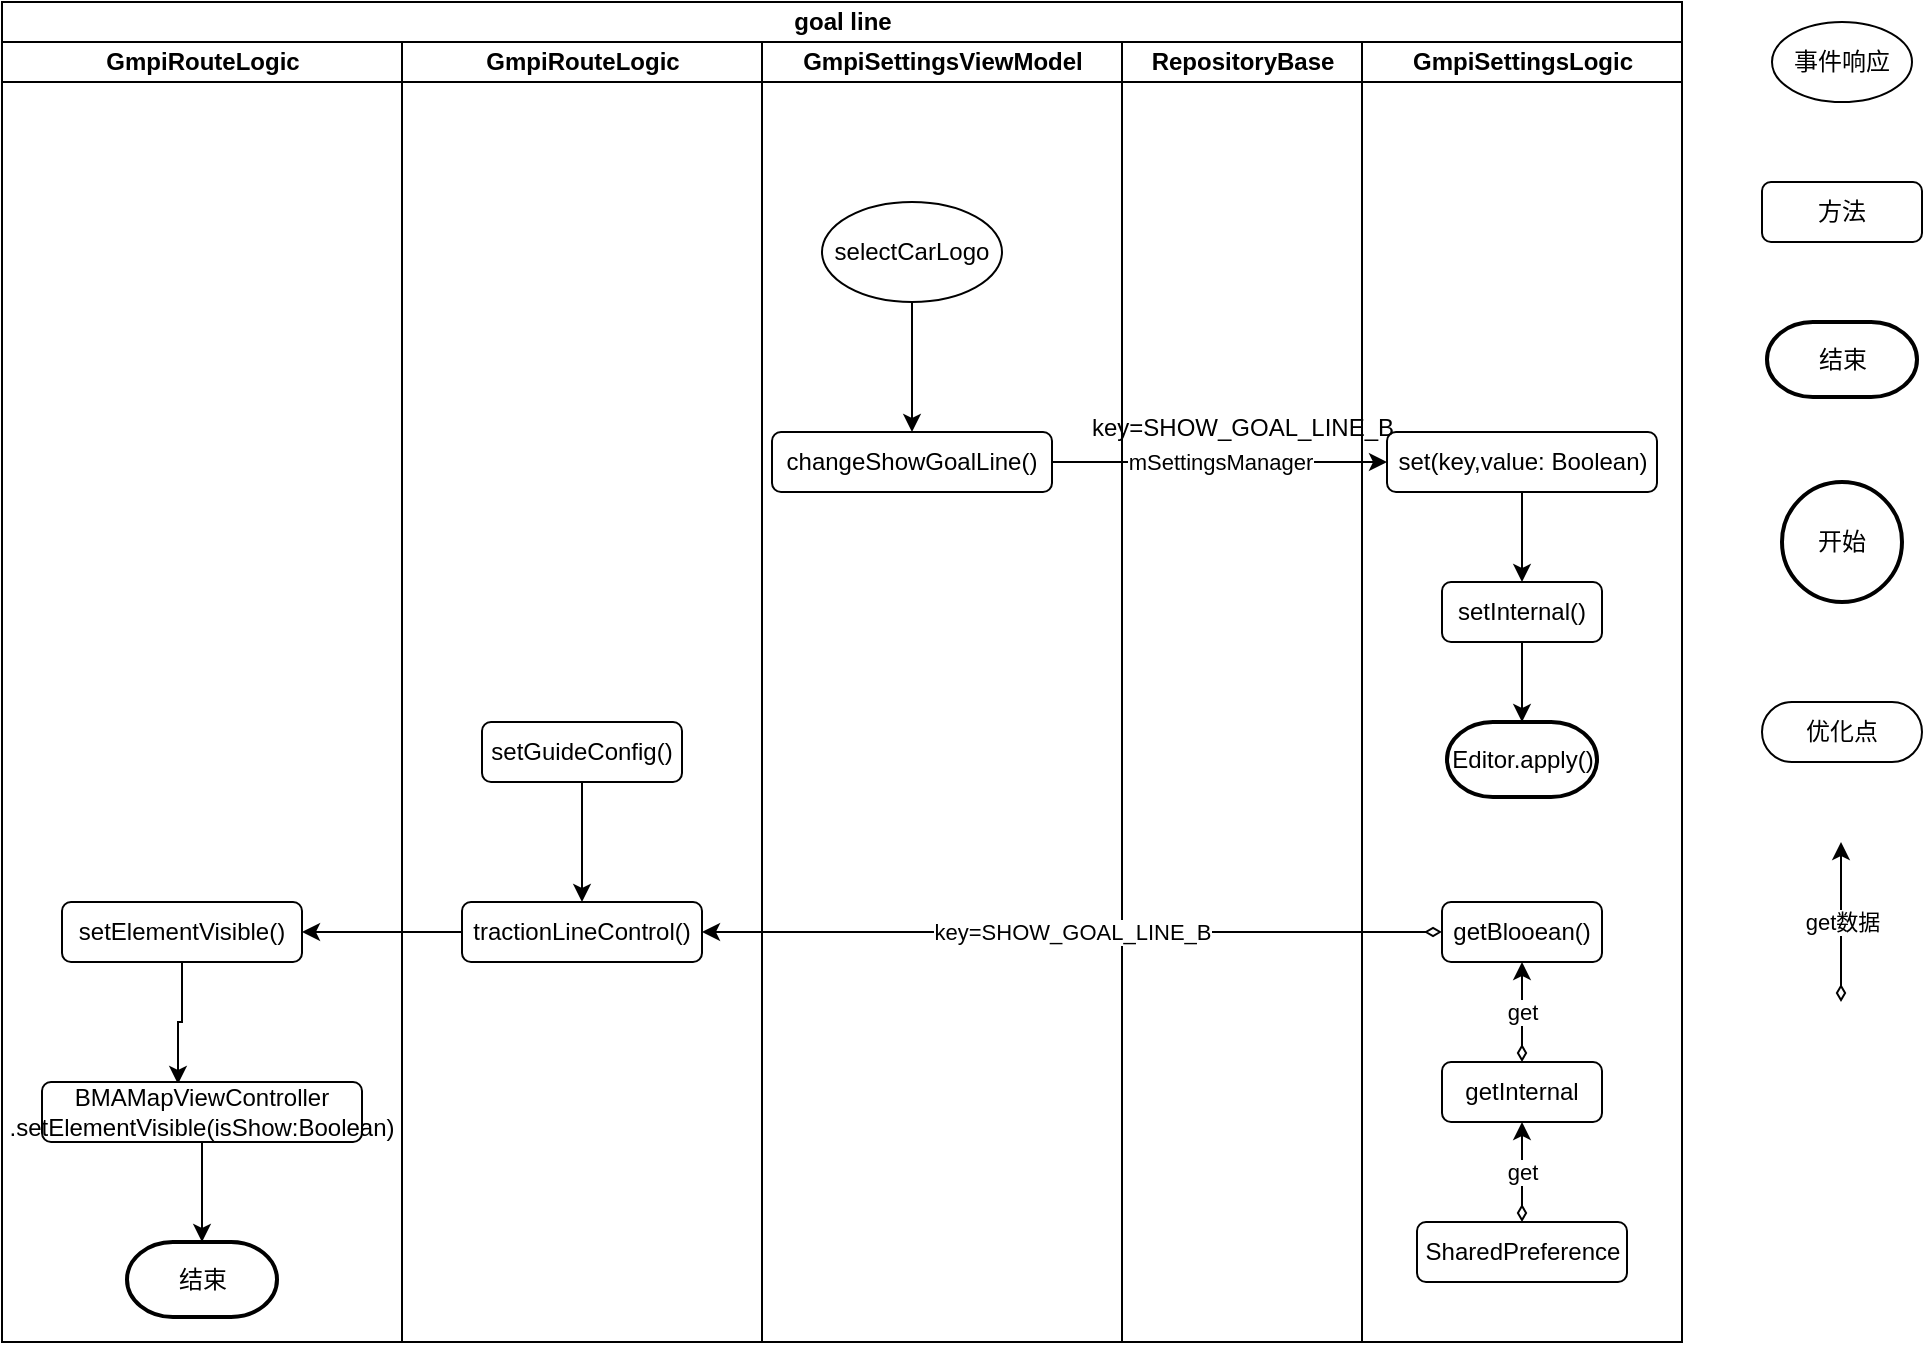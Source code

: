 <mxfile version="21.3.8" type="github">
  <diagram id="prtHgNgQTEPvFCAcTncT" name="Page-1">
    <mxGraphModel dx="2189" dy="714" grid="1" gridSize="10" guides="1" tooltips="1" connect="1" arrows="1" fold="1" page="1" pageScale="1" pageWidth="827" pageHeight="1169" math="0" shadow="0">
      <root>
        <mxCell id="0" />
        <mxCell id="1" parent="0" />
        <mxCell id="btzK56h7zo-hdEUM9YkZ-1" value="goal line" style="swimlane;childLayout=stackLayout;resizeParent=1;resizeParentMax=0;startSize=20;html=1;" parent="1" vertex="1">
          <mxGeometry x="-170" y="70" width="840" height="670" as="geometry" />
        </mxCell>
        <mxCell id="ZpwmRYWlt-7ZL1wl3ll--3" value="GmpiRouteLogic" style="swimlane;startSize=20;html=1;" vertex="1" parent="btzK56h7zo-hdEUM9YkZ-1">
          <mxGeometry y="20" width="200" height="650" as="geometry" />
        </mxCell>
        <mxCell id="ZpwmRYWlt-7ZL1wl3ll--11" style="edgeStyle=orthogonalEdgeStyle;rounded=0;orthogonalLoop=1;jettySize=auto;html=1;entryX=0.425;entryY=0.033;entryDx=0;entryDy=0;entryPerimeter=0;" edge="1" parent="ZpwmRYWlt-7ZL1wl3ll--3" source="ZpwmRYWlt-7ZL1wl3ll--7" target="ZpwmRYWlt-7ZL1wl3ll--10">
          <mxGeometry relative="1" as="geometry" />
        </mxCell>
        <mxCell id="ZpwmRYWlt-7ZL1wl3ll--7" value="setElementVisible()" style="rounded=1;whiteSpace=wrap;html=1;" vertex="1" parent="ZpwmRYWlt-7ZL1wl3ll--3">
          <mxGeometry x="30" y="430" width="120" height="30" as="geometry" />
        </mxCell>
        <mxCell id="ZpwmRYWlt-7ZL1wl3ll--13" style="edgeStyle=orthogonalEdgeStyle;rounded=0;orthogonalLoop=1;jettySize=auto;html=1;" edge="1" parent="ZpwmRYWlt-7ZL1wl3ll--3" source="ZpwmRYWlt-7ZL1wl3ll--10" target="ZpwmRYWlt-7ZL1wl3ll--12">
          <mxGeometry relative="1" as="geometry" />
        </mxCell>
        <mxCell id="ZpwmRYWlt-7ZL1wl3ll--10" value="BMAMapViewController&lt;br&gt;.setElementVisible(isShow:Boolean)" style="rounded=1;whiteSpace=wrap;html=1;" vertex="1" parent="ZpwmRYWlt-7ZL1wl3ll--3">
          <mxGeometry x="20" y="520" width="160" height="30" as="geometry" />
        </mxCell>
        <mxCell id="ZpwmRYWlt-7ZL1wl3ll--12" value="结束" style="strokeWidth=2;html=1;shape=mxgraph.flowchart.terminator;whiteSpace=wrap;" vertex="1" parent="ZpwmRYWlt-7ZL1wl3ll--3">
          <mxGeometry x="62.5" y="600" width="75" height="37.5" as="geometry" />
        </mxCell>
        <mxCell id="btzK56h7zo-hdEUM9YkZ-23" value="GmpiRouteLogic" style="swimlane;startSize=20;html=1;" parent="btzK56h7zo-hdEUM9YkZ-1" vertex="1">
          <mxGeometry x="200" y="20" width="180" height="650" as="geometry" />
        </mxCell>
        <mxCell id="lKFvAoYR-4jTND18RW2E-3" style="edgeStyle=orthogonalEdgeStyle;rounded=0;orthogonalLoop=1;jettySize=auto;html=1;entryX=0.5;entryY=0;entryDx=0;entryDy=0;" parent="btzK56h7zo-hdEUM9YkZ-23" source="lKFvAoYR-4jTND18RW2E-1" target="lKFvAoYR-4jTND18RW2E-2" edge="1">
          <mxGeometry relative="1" as="geometry" />
        </mxCell>
        <mxCell id="lKFvAoYR-4jTND18RW2E-1" value="setGuideConfig()" style="rounded=1;whiteSpace=wrap;html=1;" parent="btzK56h7zo-hdEUM9YkZ-23" vertex="1">
          <mxGeometry x="40" y="340" width="100" height="30" as="geometry" />
        </mxCell>
        <mxCell id="lKFvAoYR-4jTND18RW2E-2" value="tractionLineControl()" style="rounded=1;whiteSpace=wrap;html=1;" parent="btzK56h7zo-hdEUM9YkZ-23" vertex="1">
          <mxGeometry x="30" y="430" width="120" height="30" as="geometry" />
        </mxCell>
        <mxCell id="btzK56h7zo-hdEUM9YkZ-2" value="GmpiSettingsViewModel" style="swimlane;startSize=20;html=1;" parent="btzK56h7zo-hdEUM9YkZ-1" vertex="1">
          <mxGeometry x="380" y="20" width="180" height="650" as="geometry" />
        </mxCell>
        <mxCell id="btzK56h7zo-hdEUM9YkZ-15" style="edgeStyle=orthogonalEdgeStyle;rounded=0;orthogonalLoop=1;jettySize=auto;html=1;" parent="btzK56h7zo-hdEUM9YkZ-2" source="btzK56h7zo-hdEUM9YkZ-10" target="btzK56h7zo-hdEUM9YkZ-14" edge="1">
          <mxGeometry relative="1" as="geometry" />
        </mxCell>
        <mxCell id="btzK56h7zo-hdEUM9YkZ-10" value="selectCarLogo" style="ellipse;whiteSpace=wrap;html=1;" parent="btzK56h7zo-hdEUM9YkZ-2" vertex="1">
          <mxGeometry x="30" y="80" width="90" height="50" as="geometry" />
        </mxCell>
        <mxCell id="btzK56h7zo-hdEUM9YkZ-14" value="changeShowGoalLine()" style="rounded=1;whiteSpace=wrap;html=1;" parent="btzK56h7zo-hdEUM9YkZ-2" vertex="1">
          <mxGeometry x="5" y="195" width="140" height="30" as="geometry" />
        </mxCell>
        <mxCell id="btzK56h7zo-hdEUM9YkZ-3" value="RepositoryBase" style="swimlane;startSize=20;html=1;" parent="btzK56h7zo-hdEUM9YkZ-1" vertex="1">
          <mxGeometry x="560" y="20" width="120" height="650" as="geometry" />
        </mxCell>
        <mxCell id="btzK56h7zo-hdEUM9YkZ-4" value="GmpiSettingsLogic" style="swimlane;startSize=20;html=1;" parent="btzK56h7zo-hdEUM9YkZ-1" vertex="1">
          <mxGeometry x="680" y="20" width="160" height="650" as="geometry" />
        </mxCell>
        <mxCell id="btzK56h7zo-hdEUM9YkZ-21" style="edgeStyle=orthogonalEdgeStyle;rounded=0;orthogonalLoop=1;jettySize=auto;html=1;" parent="btzK56h7zo-hdEUM9YkZ-4" source="btzK56h7zo-hdEUM9YkZ-19" target="btzK56h7zo-hdEUM9YkZ-17" edge="1">
          <mxGeometry relative="1" as="geometry" />
        </mxCell>
        <mxCell id="btzK56h7zo-hdEUM9YkZ-19" value="set(key,value: Boolean)" style="rounded=1;whiteSpace=wrap;html=1;" parent="btzK56h7zo-hdEUM9YkZ-4" vertex="1">
          <mxGeometry x="12.5" y="195" width="135" height="30" as="geometry" />
        </mxCell>
        <mxCell id="btzK56h7zo-hdEUM9YkZ-22" style="edgeStyle=orthogonalEdgeStyle;rounded=0;orthogonalLoop=1;jettySize=auto;html=1;" parent="btzK56h7zo-hdEUM9YkZ-4" source="btzK56h7zo-hdEUM9YkZ-17" target="btzK56h7zo-hdEUM9YkZ-7" edge="1">
          <mxGeometry relative="1" as="geometry" />
        </mxCell>
        <mxCell id="btzK56h7zo-hdEUM9YkZ-17" value="setInternal()" style="rounded=1;whiteSpace=wrap;html=1;" parent="btzK56h7zo-hdEUM9YkZ-4" vertex="1">
          <mxGeometry x="40" y="270" width="80" height="30" as="geometry" />
        </mxCell>
        <mxCell id="btzK56h7zo-hdEUM9YkZ-7" value="Editor.apply()" style="strokeWidth=2;html=1;shape=mxgraph.flowchart.terminator;whiteSpace=wrap;" parent="btzK56h7zo-hdEUM9YkZ-4" vertex="1">
          <mxGeometry x="42.5" y="340" width="75" height="37.5" as="geometry" />
        </mxCell>
        <mxCell id="btzK56h7zo-hdEUM9YkZ-52" value="get" style="edgeStyle=orthogonalEdgeStyle;rounded=0;orthogonalLoop=1;jettySize=auto;html=1;exitX=0.5;exitY=0;exitDx=0;exitDy=0;entryX=0.5;entryY=1;entryDx=0;entryDy=0;startArrow=diamondThin;startFill=0;" parent="btzK56h7zo-hdEUM9YkZ-4" source="btzK56h7zo-hdEUM9YkZ-39" target="btzK56h7zo-hdEUM9YkZ-42" edge="1">
          <mxGeometry relative="1" as="geometry" />
        </mxCell>
        <mxCell id="btzK56h7zo-hdEUM9YkZ-39" value="getInternal" style="rounded=1;whiteSpace=wrap;html=1;" parent="btzK56h7zo-hdEUM9YkZ-4" vertex="1">
          <mxGeometry x="40" y="510" width="80" height="30" as="geometry" />
        </mxCell>
        <mxCell id="btzK56h7zo-hdEUM9YkZ-42" value="getBlooean()" style="rounded=1;whiteSpace=wrap;html=1;" parent="btzK56h7zo-hdEUM9YkZ-4" vertex="1">
          <mxGeometry x="40" y="430" width="80" height="30" as="geometry" />
        </mxCell>
        <mxCell id="btzK56h7zo-hdEUM9YkZ-50" value="get" style="edgeStyle=orthogonalEdgeStyle;rounded=0;orthogonalLoop=1;jettySize=auto;html=1;entryX=0.5;entryY=1;entryDx=0;entryDy=0;startArrow=diamondThin;startFill=0;" parent="btzK56h7zo-hdEUM9YkZ-4" source="btzK56h7zo-hdEUM9YkZ-49" target="btzK56h7zo-hdEUM9YkZ-39" edge="1">
          <mxGeometry relative="1" as="geometry" />
        </mxCell>
        <mxCell id="btzK56h7zo-hdEUM9YkZ-49" value="SharedPreference" style="rounded=1;whiteSpace=wrap;html=1;" parent="btzK56h7zo-hdEUM9YkZ-4" vertex="1">
          <mxGeometry x="27.5" y="590" width="105" height="30" as="geometry" />
        </mxCell>
        <mxCell id="lKFvAoYR-4jTND18RW2E-4" value="key=SHOW_GOAL_LINE_B" style="edgeStyle=orthogonalEdgeStyle;rounded=0;orthogonalLoop=1;jettySize=auto;html=1;startArrow=diamondThin;startFill=0;" parent="btzK56h7zo-hdEUM9YkZ-1" source="btzK56h7zo-hdEUM9YkZ-42" target="lKFvAoYR-4jTND18RW2E-2" edge="1">
          <mxGeometry relative="1" as="geometry" />
        </mxCell>
        <mxCell id="ZpwmRYWlt-7ZL1wl3ll--1" value="mSettingsManager" style="edgeStyle=orthogonalEdgeStyle;rounded=0;orthogonalLoop=1;jettySize=auto;html=1;" edge="1" parent="btzK56h7zo-hdEUM9YkZ-1" source="btzK56h7zo-hdEUM9YkZ-14" target="btzK56h7zo-hdEUM9YkZ-19">
          <mxGeometry relative="1" as="geometry" />
        </mxCell>
        <mxCell id="ZpwmRYWlt-7ZL1wl3ll--8" style="edgeStyle=orthogonalEdgeStyle;rounded=0;orthogonalLoop=1;jettySize=auto;html=1;entryX=1;entryY=0.5;entryDx=0;entryDy=0;" edge="1" parent="btzK56h7zo-hdEUM9YkZ-1" source="lKFvAoYR-4jTND18RW2E-2" target="ZpwmRYWlt-7ZL1wl3ll--7">
          <mxGeometry relative="1" as="geometry" />
        </mxCell>
        <mxCell id="btzK56h7zo-hdEUM9YkZ-51" value="get数据" style="edgeStyle=orthogonalEdgeStyle;rounded=0;orthogonalLoop=1;jettySize=auto;html=1;startArrow=diamondThin;startFill=0;" parent="1" edge="1">
          <mxGeometry relative="1" as="geometry">
            <mxPoint x="749.5" y="570" as="sourcePoint" />
            <mxPoint x="749.5" y="490" as="targetPoint" />
            <Array as="points">
              <mxPoint x="749.5" y="510" />
              <mxPoint x="749.5" y="510" />
            </Array>
          </mxGeometry>
        </mxCell>
        <mxCell id="btzK56h7zo-hdEUM9YkZ-58" value="事件响应" style="ellipse;whiteSpace=wrap;html=1;" parent="1" vertex="1">
          <mxGeometry x="715" y="80" width="70" height="40" as="geometry" />
        </mxCell>
        <mxCell id="btzK56h7zo-hdEUM9YkZ-59" value="方法" style="rounded=1;whiteSpace=wrap;html=1;" parent="1" vertex="1">
          <mxGeometry x="710" y="160" width="80" height="30" as="geometry" />
        </mxCell>
        <mxCell id="btzK56h7zo-hdEUM9YkZ-60" value="结束" style="strokeWidth=2;html=1;shape=mxgraph.flowchart.terminator;whiteSpace=wrap;" parent="1" vertex="1">
          <mxGeometry x="712.5" y="230" width="75" height="37.5" as="geometry" />
        </mxCell>
        <mxCell id="btzK56h7zo-hdEUM9YkZ-61" value="开始" style="strokeWidth=2;html=1;shape=mxgraph.flowchart.start_2;whiteSpace=wrap;" parent="1" vertex="1">
          <mxGeometry x="720" y="310" width="60" height="60" as="geometry" />
        </mxCell>
        <mxCell id="btzK56h7zo-hdEUM9YkZ-62" value="优化点" style="whiteSpace=wrap;html=1;rounded=1;arcSize=50;align=center;verticalAlign=middle;strokeWidth=1;autosize=1;spacing=4;treeFolding=1;treeMoving=1;newEdgeStyle={&quot;edgeStyle&quot;:&quot;entityRelationEdgeStyle&quot;,&quot;startArrow&quot;:&quot;none&quot;,&quot;endArrow&quot;:&quot;none&quot;,&quot;segment&quot;:10,&quot;curved&quot;:1,&quot;sourcePerimeterSpacing&quot;:0,&quot;targetPerimeterSpacing&quot;:0};" parent="1" vertex="1">
          <mxGeometry x="710" y="420" width="80" height="30" as="geometry" />
        </mxCell>
        <mxCell id="ZpwmRYWlt-7ZL1wl3ll--2" value="key=SHOW_GOAL_LINE_B" style="text;html=1;align=center;verticalAlign=middle;resizable=0;points=[];autosize=1;strokeColor=none;fillColor=none;" vertex="1" parent="1">
          <mxGeometry x="365" y="268" width="170" height="30" as="geometry" />
        </mxCell>
      </root>
    </mxGraphModel>
  </diagram>
</mxfile>
